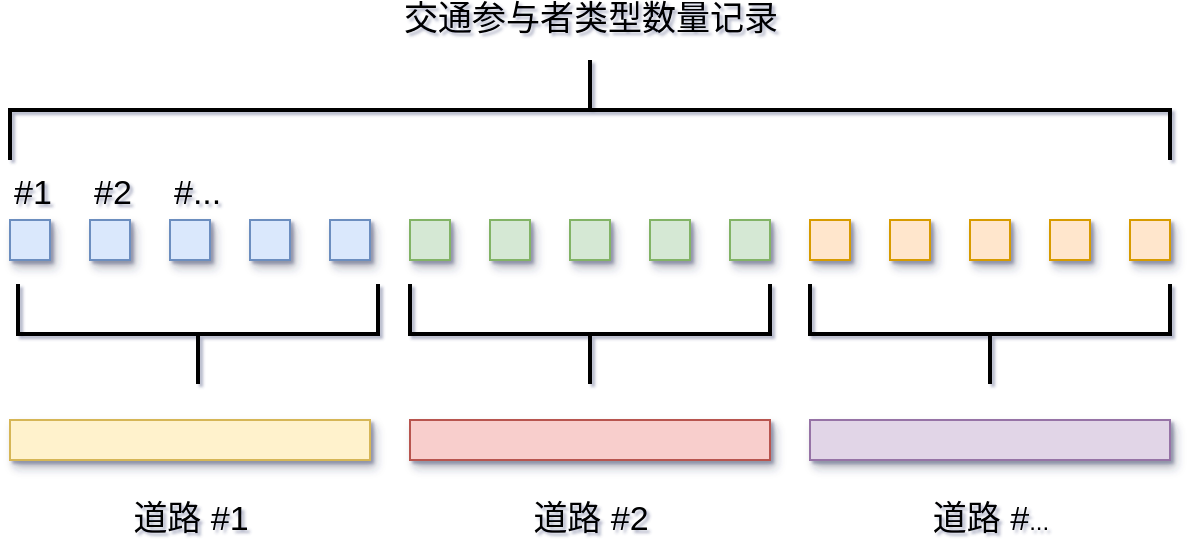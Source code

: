 <mxfile version="20.0.1" type="github">
  <diagram id="zRpgoigiP1IDF4QAEYAz" name="Page-1">
    <mxGraphModel dx="1852" dy="621" grid="1" gridSize="10" guides="1" tooltips="1" connect="1" arrows="1" fold="1" page="1" pageScale="1" pageWidth="827" pageHeight="1169" background="none" math="0" shadow="1">
      <root>
        <mxCell id="0" />
        <mxCell id="1" parent="0" />
        <mxCell id="_yfy8RAhn94L6OliEnwq-60" value="" style="strokeWidth=2;html=1;shape=mxgraph.flowchart.annotation_2;align=left;labelPosition=right;pointerEvents=1;rotation=-180;direction=south;" vertex="1" parent="1">
          <mxGeometry x="-316" y="372" width="180" height="50" as="geometry" />
        </mxCell>
        <mxCell id="_yfy8RAhn94L6OliEnwq-64" value="&lt;font style=&quot;font-size: 17px;&quot;&gt;交通参与者类型数量记录&lt;/font&gt;" style="text;html=1;align=center;verticalAlign=middle;resizable=0;points=[];autosize=1;strokeColor=none;fillColor=none;" vertex="1" parent="1">
          <mxGeometry x="-130" y="230" width="200" height="20" as="geometry" />
        </mxCell>
        <mxCell id="_yfy8RAhn94L6OliEnwq-66" value="&lt;font style=&quot;font-size: 17px;&quot;&gt;道路 #1&lt;/font&gt;" style="text;html=1;align=center;verticalAlign=middle;resizable=0;points=[];autosize=1;strokeColor=none;fillColor=none;strokeWidth=17;" vertex="1" parent="1">
          <mxGeometry x="-265" y="480" width="70" height="20" as="geometry" />
        </mxCell>
        <mxCell id="_yfy8RAhn94L6OliEnwq-70" value="" style="rounded=0;whiteSpace=wrap;html=1;fillColor=#dae8fc;shadow=1;strokeColor=#6c8ebf;" vertex="1" parent="1">
          <mxGeometry x="-320" y="340" width="20" height="20" as="geometry" />
        </mxCell>
        <mxCell id="_yfy8RAhn94L6OliEnwq-71" value="" style="rounded=0;whiteSpace=wrap;html=1;fillColor=#dae8fc;shadow=1;strokeColor=#6c8ebf;" vertex="1" parent="1">
          <mxGeometry x="-280" y="340" width="20" height="20" as="geometry" />
        </mxCell>
        <mxCell id="_yfy8RAhn94L6OliEnwq-72" value="" style="rounded=0;whiteSpace=wrap;html=1;fillColor=#dae8fc;shadow=1;strokeColor=#6c8ebf;" vertex="1" parent="1">
          <mxGeometry x="-240" y="340" width="20" height="20" as="geometry" />
        </mxCell>
        <mxCell id="_yfy8RAhn94L6OliEnwq-73" value="" style="rounded=0;whiteSpace=wrap;html=1;fillColor=#dae8fc;shadow=1;strokeColor=#6c8ebf;" vertex="1" parent="1">
          <mxGeometry x="-200" y="340" width="20" height="20" as="geometry" />
        </mxCell>
        <mxCell id="_yfy8RAhn94L6OliEnwq-74" value="" style="rounded=0;whiteSpace=wrap;html=1;fillColor=#dae8fc;shadow=1;strokeColor=#6c8ebf;" vertex="1" parent="1">
          <mxGeometry x="-160" y="340" width="20" height="20" as="geometry" />
        </mxCell>
        <mxCell id="_yfy8RAhn94L6OliEnwq-75" value="" style="rounded=0;whiteSpace=wrap;html=1;fillColor=#d5e8d4;shadow=1;strokeColor=#82b366;" vertex="1" parent="1">
          <mxGeometry x="-120" y="340" width="20" height="20" as="geometry" />
        </mxCell>
        <mxCell id="_yfy8RAhn94L6OliEnwq-76" value="" style="rounded=0;whiteSpace=wrap;html=1;fillColor=#d5e8d4;shadow=1;strokeColor=#82b366;" vertex="1" parent="1">
          <mxGeometry x="-80" y="340" width="20" height="20" as="geometry" />
        </mxCell>
        <mxCell id="_yfy8RAhn94L6OliEnwq-77" value="" style="rounded=0;whiteSpace=wrap;html=1;fillColor=#d5e8d4;shadow=1;strokeColor=#82b366;" vertex="1" parent="1">
          <mxGeometry x="-40" y="340" width="20" height="20" as="geometry" />
        </mxCell>
        <mxCell id="_yfy8RAhn94L6OliEnwq-78" value="" style="rounded=0;whiteSpace=wrap;html=1;fillColor=#d5e8d4;shadow=1;strokeColor=#82b366;" vertex="1" parent="1">
          <mxGeometry y="340" width="20" height="20" as="geometry" />
        </mxCell>
        <mxCell id="_yfy8RAhn94L6OliEnwq-79" value="" style="rounded=0;whiteSpace=wrap;html=1;fillColor=#d5e8d4;shadow=1;strokeColor=#82b366;" vertex="1" parent="1">
          <mxGeometry x="40" y="340" width="20" height="20" as="geometry" />
        </mxCell>
        <mxCell id="_yfy8RAhn94L6OliEnwq-80" value="" style="rounded=0;whiteSpace=wrap;html=1;fillColor=#ffe6cc;shadow=1;strokeColor=#d79b00;" vertex="1" parent="1">
          <mxGeometry x="80" y="340" width="20" height="20" as="geometry" />
        </mxCell>
        <mxCell id="_yfy8RAhn94L6OliEnwq-81" value="" style="rounded=0;whiteSpace=wrap;html=1;fillColor=#ffe6cc;shadow=1;strokeColor=#d79b00;" vertex="1" parent="1">
          <mxGeometry x="120" y="340" width="20" height="20" as="geometry" />
        </mxCell>
        <mxCell id="_yfy8RAhn94L6OliEnwq-82" value="" style="rounded=0;whiteSpace=wrap;html=1;fillColor=#ffe6cc;shadow=1;strokeColor=#d79b00;" vertex="1" parent="1">
          <mxGeometry x="160" y="340" width="20" height="20" as="geometry" />
        </mxCell>
        <mxCell id="_yfy8RAhn94L6OliEnwq-83" value="" style="rounded=0;whiteSpace=wrap;html=1;fillColor=#ffe6cc;shadow=1;strokeColor=#d79b00;" vertex="1" parent="1">
          <mxGeometry x="200" y="340" width="20" height="20" as="geometry" />
        </mxCell>
        <mxCell id="_yfy8RAhn94L6OliEnwq-84" value="" style="rounded=0;whiteSpace=wrap;html=1;fillColor=#ffe6cc;shadow=1;strokeColor=#d79b00;" vertex="1" parent="1">
          <mxGeometry x="240" y="340" width="20" height="20" as="geometry" />
        </mxCell>
        <mxCell id="_yfy8RAhn94L6OliEnwq-90" value="" style="strokeWidth=2;html=1;shape=mxgraph.flowchart.annotation_2;align=left;labelPosition=right;pointerEvents=1;rotation=-180;direction=south;" vertex="1" parent="1">
          <mxGeometry x="-120" y="372" width="180" height="50" as="geometry" />
        </mxCell>
        <mxCell id="_yfy8RAhn94L6OliEnwq-91" value="" style="strokeWidth=2;html=1;shape=mxgraph.flowchart.annotation_2;align=left;labelPosition=right;pointerEvents=1;rotation=-180;direction=south;" vertex="1" parent="1">
          <mxGeometry x="80" y="372" width="180" height="50" as="geometry" />
        </mxCell>
        <mxCell id="_yfy8RAhn94L6OliEnwq-92" value="" style="rounded=0;whiteSpace=wrap;html=1;fillColor=#fff2cc;shadow=1;strokeColor=#d6b656;rotation=90;" vertex="1" parent="1">
          <mxGeometry x="-240" y="360" width="20" height="180" as="geometry" />
        </mxCell>
        <mxCell id="_yfy8RAhn94L6OliEnwq-93" value="" style="rounded=0;whiteSpace=wrap;html=1;fillColor=#f8cecc;shadow=1;strokeColor=#b85450;rotation=90;" vertex="1" parent="1">
          <mxGeometry x="-40" y="360" width="20" height="180" as="geometry" />
        </mxCell>
        <mxCell id="_yfy8RAhn94L6OliEnwq-94" value="" style="rounded=0;whiteSpace=wrap;html=1;fillColor=#e1d5e7;shadow=1;strokeColor=#9673a6;rotation=90;" vertex="1" parent="1">
          <mxGeometry x="160" y="360" width="20" height="180" as="geometry" />
        </mxCell>
        <mxCell id="_yfy8RAhn94L6OliEnwq-95" value="&lt;font style=&quot;font-size: 17px;&quot;&gt;道路 #2&lt;/font&gt;" style="text;html=1;align=center;verticalAlign=middle;resizable=0;points=[];autosize=1;strokeColor=none;fillColor=none;strokeWidth=17;" vertex="1" parent="1">
          <mxGeometry x="-65" y="480" width="70" height="20" as="geometry" />
        </mxCell>
        <mxCell id="_yfy8RAhn94L6OliEnwq-96" value="&lt;font style=&quot;font-size: 17px;&quot;&gt;道路 #&lt;/font&gt;..." style="text;html=1;align=center;verticalAlign=middle;resizable=0;points=[];autosize=1;strokeColor=none;fillColor=none;strokeWidth=17;" vertex="1" parent="1">
          <mxGeometry x="135" y="480" width="70" height="20" as="geometry" />
        </mxCell>
        <mxCell id="_yfy8RAhn94L6OliEnwq-98" value="#1" style="text;whiteSpace=wrap;html=1;fontSize=17;" vertex="1" parent="1">
          <mxGeometry x="-320" y="310" width="20" height="30" as="geometry" />
        </mxCell>
        <mxCell id="_yfy8RAhn94L6OliEnwq-99" value="#2" style="text;whiteSpace=wrap;html=1;fontSize=17;" vertex="1" parent="1">
          <mxGeometry x="-280" y="310" width="20" height="30" as="geometry" />
        </mxCell>
        <mxCell id="_yfy8RAhn94L6OliEnwq-100" value="#..." style="text;whiteSpace=wrap;html=1;fontSize=17;" vertex="1" parent="1">
          <mxGeometry x="-240" y="310" width="20" height="30" as="geometry" />
        </mxCell>
        <mxCell id="_yfy8RAhn94L6OliEnwq-101" value="" style="strokeWidth=2;html=1;shape=mxgraph.flowchart.annotation_2;align=left;labelPosition=right;pointerEvents=1;rotation=0;direction=south;" vertex="1" parent="1">
          <mxGeometry x="-320" y="260" width="580" height="50" as="geometry" />
        </mxCell>
      </root>
    </mxGraphModel>
  </diagram>
</mxfile>
